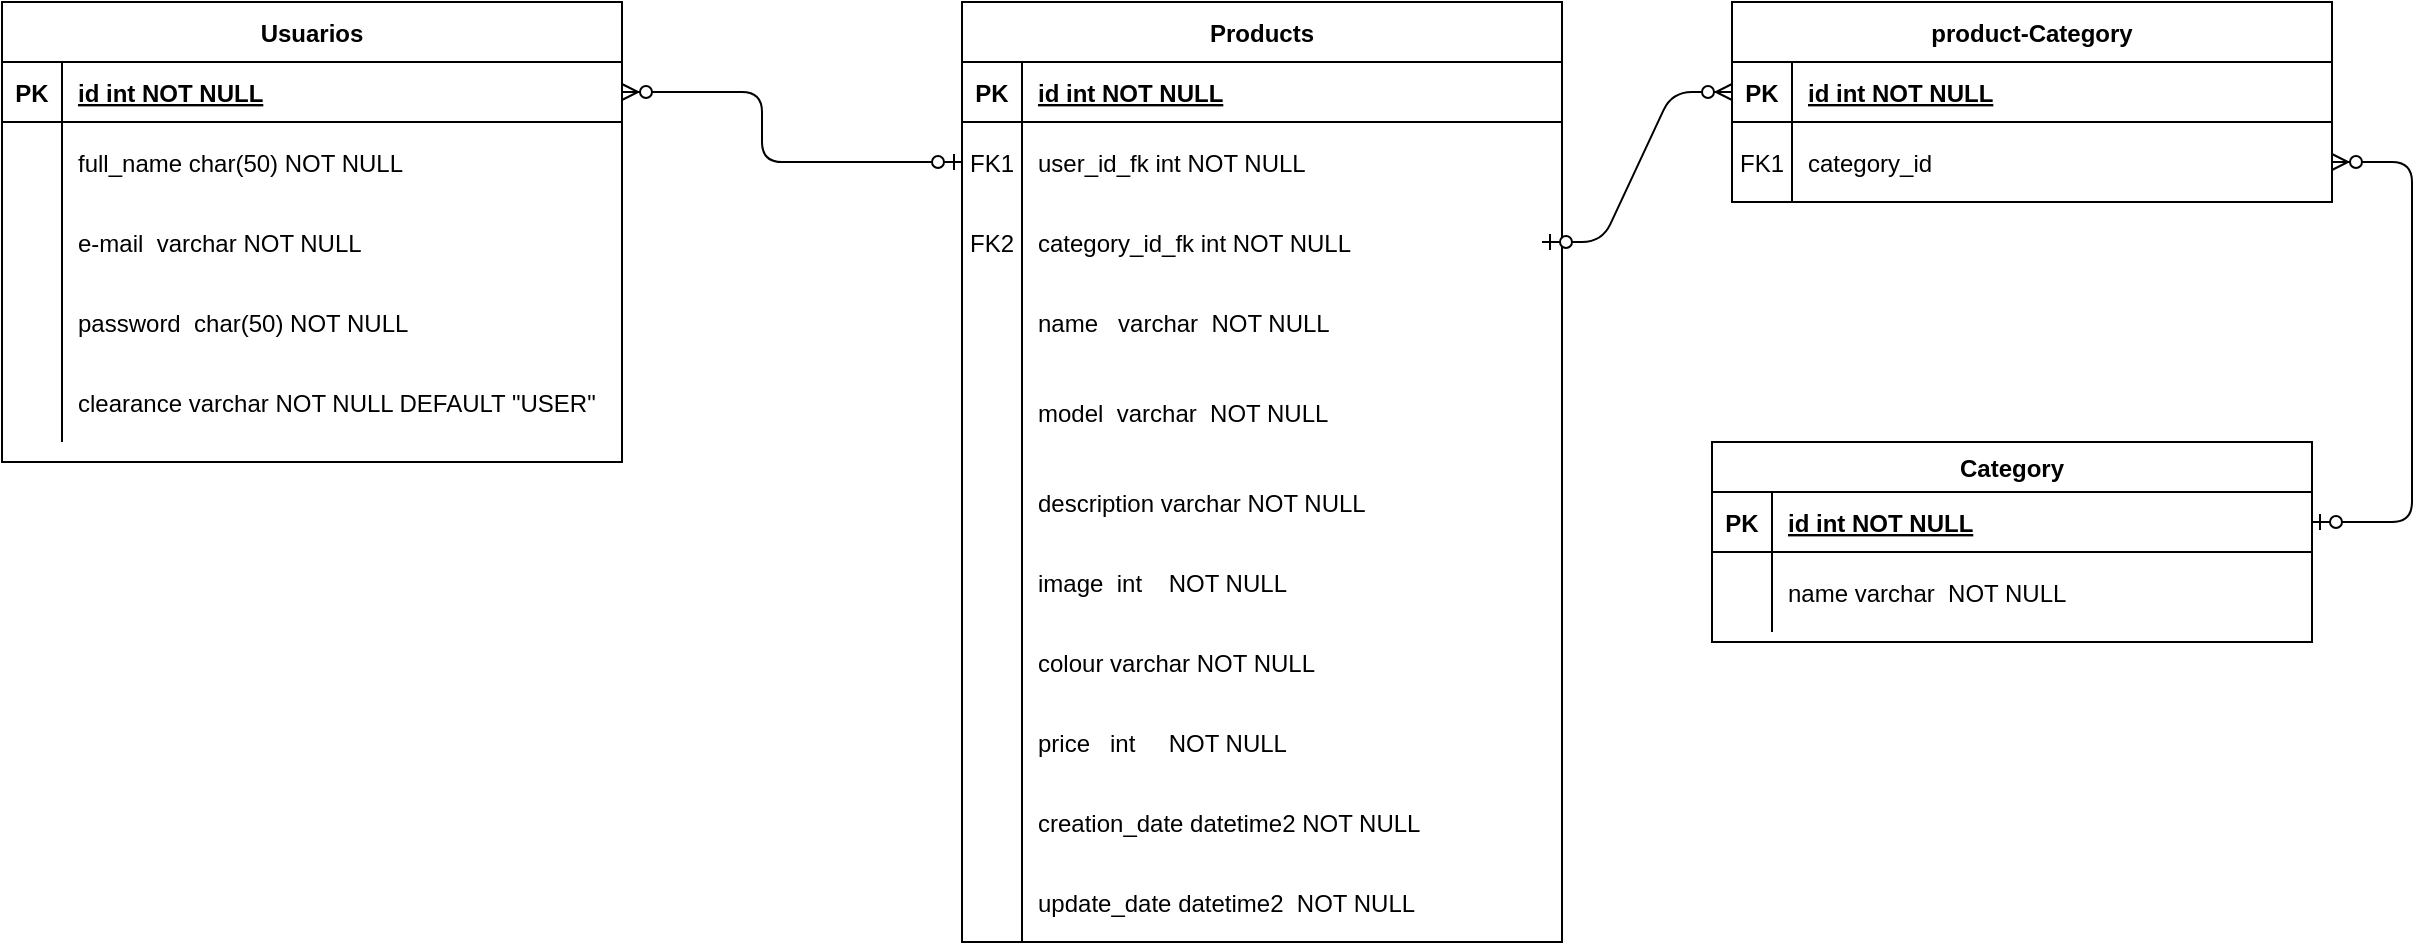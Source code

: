 <mxfile version="15.4.1" type="device"><diagram id="EL1LzUMzObdaMG3C9GH0" name="Page-1"><mxGraphModel dx="1865" dy="575" grid="1" gridSize="10" guides="1" tooltips="1" connect="1" arrows="1" fold="1" page="1" pageScale="1" pageWidth="827" pageHeight="1169" math="0" shadow="0"><root><mxCell id="0"/><mxCell id="1" parent="0"/><mxCell id="G8JcatwkSZtqLSMLtniS-4" value="Usuarios" style="shape=table;startSize=30;container=1;collapsible=1;childLayout=tableLayout;fixedRows=1;rowLines=0;fontStyle=1;align=center;resizeLast=1;" vertex="1" parent="1"><mxGeometry x="-550" y="80" width="310" height="230" as="geometry"><mxRectangle x="500" y="120" width="80" height="30" as="alternateBounds"/></mxGeometry></mxCell><mxCell id="G8JcatwkSZtqLSMLtniS-5" value="" style="shape=partialRectangle;collapsible=0;dropTarget=0;pointerEvents=0;fillColor=none;points=[[0,0.5],[1,0.5]];portConstraint=eastwest;top=0;left=0;right=0;bottom=1;" vertex="1" parent="G8JcatwkSZtqLSMLtniS-4"><mxGeometry y="30" width="310" height="30" as="geometry"/></mxCell><mxCell id="G8JcatwkSZtqLSMLtniS-6" value="PK" style="shape=partialRectangle;overflow=hidden;connectable=0;fillColor=none;top=0;left=0;bottom=0;right=0;fontStyle=1;" vertex="1" parent="G8JcatwkSZtqLSMLtniS-5"><mxGeometry width="30.0" height="30" as="geometry"><mxRectangle width="30.0" height="30" as="alternateBounds"/></mxGeometry></mxCell><mxCell id="G8JcatwkSZtqLSMLtniS-7" value="id int NOT NULL " style="shape=partialRectangle;overflow=hidden;connectable=0;fillColor=none;top=0;left=0;bottom=0;right=0;align=left;spacingLeft=6;fontStyle=5;" vertex="1" parent="G8JcatwkSZtqLSMLtniS-5"><mxGeometry x="30.0" width="280" height="30" as="geometry"><mxRectangle width="280" height="30" as="alternateBounds"/></mxGeometry></mxCell><mxCell id="G8JcatwkSZtqLSMLtniS-8" value="" style="shape=partialRectangle;collapsible=0;dropTarget=0;pointerEvents=0;fillColor=none;points=[[0,0.5],[1,0.5]];portConstraint=eastwest;top=0;left=0;right=0;bottom=0;" vertex="1" parent="G8JcatwkSZtqLSMLtniS-4"><mxGeometry y="60" width="310" height="40" as="geometry"/></mxCell><mxCell id="G8JcatwkSZtqLSMLtniS-9" value="" style="shape=partialRectangle;overflow=hidden;connectable=0;fillColor=none;top=0;left=0;bottom=0;right=0;" vertex="1" parent="G8JcatwkSZtqLSMLtniS-8"><mxGeometry width="30.0" height="40" as="geometry"><mxRectangle width="30.0" height="40" as="alternateBounds"/></mxGeometry></mxCell><mxCell id="G8JcatwkSZtqLSMLtniS-10" value="full_name char(50) NOT NULL" style="shape=partialRectangle;overflow=hidden;connectable=0;fillColor=none;top=0;left=0;bottom=0;right=0;align=left;spacingLeft=6;" vertex="1" parent="G8JcatwkSZtqLSMLtniS-8"><mxGeometry x="30.0" width="280" height="40" as="geometry"><mxRectangle width="280" height="40" as="alternateBounds"/></mxGeometry></mxCell><mxCell id="G8JcatwkSZtqLSMLtniS-17" style="shape=partialRectangle;collapsible=0;dropTarget=0;pointerEvents=0;fillColor=none;points=[[0,0.5],[1,0.5]];portConstraint=eastwest;top=0;left=0;right=0;bottom=0;" vertex="1" parent="G8JcatwkSZtqLSMLtniS-4"><mxGeometry y="100" width="310" height="40" as="geometry"/></mxCell><mxCell id="G8JcatwkSZtqLSMLtniS-18" style="shape=partialRectangle;overflow=hidden;connectable=0;fillColor=none;top=0;left=0;bottom=0;right=0;" vertex="1" parent="G8JcatwkSZtqLSMLtniS-17"><mxGeometry width="30.0" height="40" as="geometry"><mxRectangle width="30.0" height="40" as="alternateBounds"/></mxGeometry></mxCell><mxCell id="G8JcatwkSZtqLSMLtniS-19" value="e-mail  varchar NOT NULL" style="shape=partialRectangle;overflow=hidden;connectable=0;fillColor=none;top=0;left=0;bottom=0;right=0;align=left;spacingLeft=6;" vertex="1" parent="G8JcatwkSZtqLSMLtniS-17"><mxGeometry x="30.0" width="280" height="40" as="geometry"><mxRectangle width="280" height="40" as="alternateBounds"/></mxGeometry></mxCell><mxCell id="G8JcatwkSZtqLSMLtniS-11" style="shape=partialRectangle;collapsible=0;dropTarget=0;pointerEvents=0;fillColor=none;points=[[0,0.5],[1,0.5]];portConstraint=eastwest;top=0;left=0;right=0;bottom=0;" vertex="1" parent="G8JcatwkSZtqLSMLtniS-4"><mxGeometry y="140" width="310" height="40" as="geometry"/></mxCell><mxCell id="G8JcatwkSZtqLSMLtniS-12" style="shape=partialRectangle;overflow=hidden;connectable=0;fillColor=none;top=0;left=0;bottom=0;right=0;" vertex="1" parent="G8JcatwkSZtqLSMLtniS-11"><mxGeometry width="30.0" height="40" as="geometry"><mxRectangle width="30.0" height="40" as="alternateBounds"/></mxGeometry></mxCell><mxCell id="G8JcatwkSZtqLSMLtniS-13" value="password  char(50) NOT NULL" style="shape=partialRectangle;overflow=hidden;connectable=0;fillColor=none;top=0;left=0;bottom=0;right=0;align=left;spacingLeft=6;" vertex="1" parent="G8JcatwkSZtqLSMLtniS-11"><mxGeometry x="30.0" width="280" height="40" as="geometry"><mxRectangle width="280" height="40" as="alternateBounds"/></mxGeometry></mxCell><mxCell id="G8JcatwkSZtqLSMLtniS-20" style="shape=partialRectangle;collapsible=0;dropTarget=0;pointerEvents=0;fillColor=none;points=[[0,0.5],[1,0.5]];portConstraint=eastwest;top=0;left=0;right=0;bottom=0;" vertex="1" parent="G8JcatwkSZtqLSMLtniS-4"><mxGeometry y="180" width="310" height="40" as="geometry"/></mxCell><mxCell id="G8JcatwkSZtqLSMLtniS-21" style="shape=partialRectangle;overflow=hidden;connectable=0;fillColor=none;top=0;left=0;bottom=0;right=0;" vertex="1" parent="G8JcatwkSZtqLSMLtniS-20"><mxGeometry width="30.0" height="40" as="geometry"><mxRectangle width="30.0" height="40" as="alternateBounds"/></mxGeometry></mxCell><mxCell id="G8JcatwkSZtqLSMLtniS-22" value="clearance varchar NOT NULL DEFAULT &quot;USER&quot; " style="shape=partialRectangle;overflow=hidden;connectable=0;fillColor=none;top=0;left=0;bottom=0;right=0;align=left;spacingLeft=6;" vertex="1" parent="G8JcatwkSZtqLSMLtniS-20"><mxGeometry x="30.0" width="280" height="40" as="geometry"><mxRectangle width="280" height="40" as="alternateBounds"/></mxGeometry></mxCell><mxCell id="G8JcatwkSZtqLSMLtniS-24" value="Products" style="shape=table;startSize=30;container=1;collapsible=1;childLayout=tableLayout;fixedRows=1;rowLines=0;fontStyle=1;align=center;resizeLast=1;" vertex="1" parent="1"><mxGeometry x="-70" y="80" width="300" height="470" as="geometry"><mxRectangle x="80" y="160" width="70" height="30" as="alternateBounds"/></mxGeometry></mxCell><mxCell id="G8JcatwkSZtqLSMLtniS-25" value="" style="shape=partialRectangle;collapsible=0;dropTarget=0;pointerEvents=0;fillColor=none;points=[[0,0.5],[1,0.5]];portConstraint=eastwest;top=0;left=0;right=0;bottom=1;" vertex="1" parent="G8JcatwkSZtqLSMLtniS-24"><mxGeometry y="30" width="300" height="30" as="geometry"/></mxCell><mxCell id="G8JcatwkSZtqLSMLtniS-26" value="PK" style="shape=partialRectangle;overflow=hidden;connectable=0;fillColor=none;top=0;left=0;bottom=0;right=0;fontStyle=1;" vertex="1" parent="G8JcatwkSZtqLSMLtniS-25"><mxGeometry width="30" height="30" as="geometry"><mxRectangle width="30" height="30" as="alternateBounds"/></mxGeometry></mxCell><mxCell id="G8JcatwkSZtqLSMLtniS-27" value="id int NOT NULL " style="shape=partialRectangle;overflow=hidden;connectable=0;fillColor=none;top=0;left=0;bottom=0;right=0;align=left;spacingLeft=6;fontStyle=5;" vertex="1" parent="G8JcatwkSZtqLSMLtniS-25"><mxGeometry x="30" width="270" height="30" as="geometry"><mxRectangle width="270" height="30" as="alternateBounds"/></mxGeometry></mxCell><mxCell id="G8JcatwkSZtqLSMLtniS-28" value="" style="shape=partialRectangle;collapsible=0;dropTarget=0;pointerEvents=0;fillColor=none;points=[[0,0.5],[1,0.5]];portConstraint=eastwest;top=0;left=0;right=0;bottom=0;" vertex="1" parent="G8JcatwkSZtqLSMLtniS-24"><mxGeometry y="60" width="300" height="40" as="geometry"/></mxCell><mxCell id="G8JcatwkSZtqLSMLtniS-29" value="FK1" style="shape=partialRectangle;overflow=hidden;connectable=0;fillColor=none;top=0;left=0;bottom=0;right=0;" vertex="1" parent="G8JcatwkSZtqLSMLtniS-28"><mxGeometry width="30" height="40" as="geometry"><mxRectangle width="30" height="40" as="alternateBounds"/></mxGeometry></mxCell><mxCell id="G8JcatwkSZtqLSMLtniS-30" value="user_id_fk int NOT NULL" style="shape=partialRectangle;overflow=hidden;connectable=0;fillColor=none;top=0;left=0;bottom=0;right=0;align=left;spacingLeft=6;" vertex="1" parent="G8JcatwkSZtqLSMLtniS-28"><mxGeometry x="30" width="270" height="40" as="geometry"><mxRectangle width="270" height="40" as="alternateBounds"/></mxGeometry></mxCell><mxCell id="G8JcatwkSZtqLSMLtniS-31" style="shape=partialRectangle;collapsible=0;dropTarget=0;pointerEvents=0;fillColor=none;points=[[0,0.5],[1,0.5]];portConstraint=eastwest;top=0;left=0;right=0;bottom=0;" vertex="1" parent="G8JcatwkSZtqLSMLtniS-24"><mxGeometry y="100" width="300" height="40" as="geometry"/></mxCell><mxCell id="G8JcatwkSZtqLSMLtniS-32" value="FK2" style="shape=partialRectangle;overflow=hidden;connectable=0;fillColor=none;top=0;left=0;bottom=0;right=0;" vertex="1" parent="G8JcatwkSZtqLSMLtniS-31"><mxGeometry width="30" height="40" as="geometry"><mxRectangle width="30" height="40" as="alternateBounds"/></mxGeometry></mxCell><mxCell id="G8JcatwkSZtqLSMLtniS-33" value="category_id_fk int NOT NULL" style="shape=partialRectangle;overflow=hidden;connectable=0;fillColor=none;top=0;left=0;bottom=0;right=0;align=left;spacingLeft=6;" vertex="1" parent="G8JcatwkSZtqLSMLtniS-31"><mxGeometry x="30" width="270" height="40" as="geometry"><mxRectangle width="270" height="40" as="alternateBounds"/></mxGeometry></mxCell><mxCell id="G8JcatwkSZtqLSMLtniS-34" style="shape=partialRectangle;collapsible=0;dropTarget=0;pointerEvents=0;fillColor=none;points=[[0,0.5],[1,0.5]];portConstraint=eastwest;top=0;left=0;right=0;bottom=0;" vertex="1" parent="G8JcatwkSZtqLSMLtniS-24"><mxGeometry y="140" width="300" height="40" as="geometry"/></mxCell><mxCell id="G8JcatwkSZtqLSMLtniS-35" style="shape=partialRectangle;overflow=hidden;connectable=0;fillColor=none;top=0;left=0;bottom=0;right=0;" vertex="1" parent="G8JcatwkSZtqLSMLtniS-34"><mxGeometry width="30" height="40" as="geometry"><mxRectangle width="30" height="40" as="alternateBounds"/></mxGeometry></mxCell><mxCell id="G8JcatwkSZtqLSMLtniS-36" value="name   varchar  NOT NULL" style="shape=partialRectangle;overflow=hidden;connectable=0;fillColor=none;top=0;left=0;bottom=0;right=0;align=left;spacingLeft=6;" vertex="1" parent="G8JcatwkSZtqLSMLtniS-34"><mxGeometry x="30" width="270" height="40" as="geometry"><mxRectangle width="270" height="40" as="alternateBounds"/></mxGeometry></mxCell><mxCell id="G8JcatwkSZtqLSMLtniS-46" style="shape=partialRectangle;collapsible=0;dropTarget=0;pointerEvents=0;fillColor=none;points=[[0,0.5],[1,0.5]];portConstraint=eastwest;top=0;left=0;right=0;bottom=0;" vertex="1" parent="G8JcatwkSZtqLSMLtniS-24"><mxGeometry y="180" width="300" height="50" as="geometry"/></mxCell><mxCell id="G8JcatwkSZtqLSMLtniS-47" style="shape=partialRectangle;overflow=hidden;connectable=0;fillColor=none;top=0;left=0;bottom=0;right=0;" vertex="1" parent="G8JcatwkSZtqLSMLtniS-46"><mxGeometry width="30" height="50" as="geometry"><mxRectangle width="30" height="50" as="alternateBounds"/></mxGeometry></mxCell><mxCell id="G8JcatwkSZtqLSMLtniS-48" value="model  varchar  NOT NULL" style="shape=partialRectangle;overflow=hidden;connectable=0;fillColor=none;top=0;left=0;bottom=0;right=0;align=left;spacingLeft=6;" vertex="1" parent="G8JcatwkSZtqLSMLtniS-46"><mxGeometry x="30" width="270" height="50" as="geometry"><mxRectangle width="270" height="50" as="alternateBounds"/></mxGeometry></mxCell><mxCell id="G8JcatwkSZtqLSMLtniS-43" style="shape=partialRectangle;collapsible=0;dropTarget=0;pointerEvents=0;fillColor=none;points=[[0,0.5],[1,0.5]];portConstraint=eastwest;top=0;left=0;right=0;bottom=0;" vertex="1" parent="G8JcatwkSZtqLSMLtniS-24"><mxGeometry y="230" width="300" height="40" as="geometry"/></mxCell><mxCell id="G8JcatwkSZtqLSMLtniS-44" style="shape=partialRectangle;overflow=hidden;connectable=0;fillColor=none;top=0;left=0;bottom=0;right=0;" vertex="1" parent="G8JcatwkSZtqLSMLtniS-43"><mxGeometry width="30" height="40" as="geometry"><mxRectangle width="30" height="40" as="alternateBounds"/></mxGeometry></mxCell><mxCell id="G8JcatwkSZtqLSMLtniS-45" value="description varchar NOT NULL" style="shape=partialRectangle;overflow=hidden;connectable=0;fillColor=none;top=0;left=0;bottom=0;right=0;align=left;spacingLeft=6;" vertex="1" parent="G8JcatwkSZtqLSMLtniS-43"><mxGeometry x="30" width="270" height="40" as="geometry"><mxRectangle width="270" height="40" as="alternateBounds"/></mxGeometry></mxCell><mxCell id="G8JcatwkSZtqLSMLtniS-69" style="shape=partialRectangle;collapsible=0;dropTarget=0;pointerEvents=0;fillColor=none;points=[[0,0.5],[1,0.5]];portConstraint=eastwest;top=0;left=0;right=0;bottom=0;" vertex="1" parent="G8JcatwkSZtqLSMLtniS-24"><mxGeometry y="270" width="300" height="40" as="geometry"/></mxCell><mxCell id="G8JcatwkSZtqLSMLtniS-70" style="shape=partialRectangle;overflow=hidden;connectable=0;fillColor=none;top=0;left=0;bottom=0;right=0;" vertex="1" parent="G8JcatwkSZtqLSMLtniS-69"><mxGeometry width="30" height="40" as="geometry"><mxRectangle width="30" height="40" as="alternateBounds"/></mxGeometry></mxCell><mxCell id="G8JcatwkSZtqLSMLtniS-71" value="image  int    NOT NULL" style="shape=partialRectangle;overflow=hidden;connectable=0;fillColor=none;top=0;left=0;bottom=0;right=0;align=left;spacingLeft=6;" vertex="1" parent="G8JcatwkSZtqLSMLtniS-69"><mxGeometry x="30" width="270" height="40" as="geometry"><mxRectangle width="270" height="40" as="alternateBounds"/></mxGeometry></mxCell><mxCell id="G8JcatwkSZtqLSMLtniS-72" style="shape=partialRectangle;collapsible=0;dropTarget=0;pointerEvents=0;fillColor=none;points=[[0,0.5],[1,0.5]];portConstraint=eastwest;top=0;left=0;right=0;bottom=0;" vertex="1" parent="G8JcatwkSZtqLSMLtniS-24"><mxGeometry y="310" width="300" height="40" as="geometry"/></mxCell><mxCell id="G8JcatwkSZtqLSMLtniS-73" style="shape=partialRectangle;overflow=hidden;connectable=0;fillColor=none;top=0;left=0;bottom=0;right=0;" vertex="1" parent="G8JcatwkSZtqLSMLtniS-72"><mxGeometry width="30" height="40" as="geometry"><mxRectangle width="30" height="40" as="alternateBounds"/></mxGeometry></mxCell><mxCell id="G8JcatwkSZtqLSMLtniS-74" value="colour varchar NOT NULL" style="shape=partialRectangle;overflow=hidden;connectable=0;fillColor=none;top=0;left=0;bottom=0;right=0;align=left;spacingLeft=6;" vertex="1" parent="G8JcatwkSZtqLSMLtniS-72"><mxGeometry x="30" width="270" height="40" as="geometry"><mxRectangle width="270" height="40" as="alternateBounds"/></mxGeometry></mxCell><mxCell id="G8JcatwkSZtqLSMLtniS-66" style="shape=partialRectangle;collapsible=0;dropTarget=0;pointerEvents=0;fillColor=none;points=[[0,0.5],[1,0.5]];portConstraint=eastwest;top=0;left=0;right=0;bottom=0;" vertex="1" parent="G8JcatwkSZtqLSMLtniS-24"><mxGeometry y="350" width="300" height="40" as="geometry"/></mxCell><mxCell id="G8JcatwkSZtqLSMLtniS-67" style="shape=partialRectangle;overflow=hidden;connectable=0;fillColor=none;top=0;left=0;bottom=0;right=0;" vertex="1" parent="G8JcatwkSZtqLSMLtniS-66"><mxGeometry width="30" height="40" as="geometry"><mxRectangle width="30" height="40" as="alternateBounds"/></mxGeometry></mxCell><mxCell id="G8JcatwkSZtqLSMLtniS-68" value="price   int     NOT NULL" style="shape=partialRectangle;overflow=hidden;connectable=0;fillColor=none;top=0;left=0;bottom=0;right=0;align=left;spacingLeft=6;" vertex="1" parent="G8JcatwkSZtqLSMLtniS-66"><mxGeometry x="30" width="270" height="40" as="geometry"><mxRectangle width="270" height="40" as="alternateBounds"/></mxGeometry></mxCell><mxCell id="G8JcatwkSZtqLSMLtniS-37" value="" style="shape=partialRectangle;collapsible=0;dropTarget=0;pointerEvents=0;fillColor=none;points=[[0,0.5],[1,0.5]];portConstraint=eastwest;top=0;left=0;right=0;bottom=0;" vertex="1" parent="G8JcatwkSZtqLSMLtniS-24"><mxGeometry y="390" width="300" height="40" as="geometry"/></mxCell><mxCell id="G8JcatwkSZtqLSMLtniS-38" value="" style="shape=partialRectangle;overflow=hidden;connectable=0;fillColor=none;top=0;left=0;bottom=0;right=0;" vertex="1" parent="G8JcatwkSZtqLSMLtniS-37"><mxGeometry width="30" height="40" as="geometry"><mxRectangle width="30" height="40" as="alternateBounds"/></mxGeometry></mxCell><mxCell id="G8JcatwkSZtqLSMLtniS-39" value="creation_date datetime2 NOT NULL" style="shape=partialRectangle;overflow=hidden;connectable=0;fillColor=none;top=0;left=0;bottom=0;right=0;align=left;spacingLeft=6;" vertex="1" parent="G8JcatwkSZtqLSMLtniS-37"><mxGeometry x="30" width="270" height="40" as="geometry"><mxRectangle width="270" height="40" as="alternateBounds"/></mxGeometry></mxCell><mxCell id="G8JcatwkSZtqLSMLtniS-40" style="shape=partialRectangle;collapsible=0;dropTarget=0;pointerEvents=0;fillColor=none;points=[[0,0.5],[1,0.5]];portConstraint=eastwest;top=0;left=0;right=0;bottom=0;" vertex="1" parent="G8JcatwkSZtqLSMLtniS-24"><mxGeometry y="430" width="300" height="40" as="geometry"/></mxCell><mxCell id="G8JcatwkSZtqLSMLtniS-41" style="shape=partialRectangle;overflow=hidden;connectable=0;fillColor=none;top=0;left=0;bottom=0;right=0;" vertex="1" parent="G8JcatwkSZtqLSMLtniS-40"><mxGeometry width="30" height="40" as="geometry"><mxRectangle width="30" height="40" as="alternateBounds"/></mxGeometry></mxCell><mxCell id="G8JcatwkSZtqLSMLtniS-42" value="update_date datetime2  NOT NULL" style="shape=partialRectangle;overflow=hidden;connectable=0;fillColor=none;top=0;left=0;bottom=0;right=0;align=left;spacingLeft=6;" vertex="1" parent="G8JcatwkSZtqLSMLtniS-40"><mxGeometry x="30" width="270" height="40" as="geometry"><mxRectangle width="270" height="40" as="alternateBounds"/></mxGeometry></mxCell><mxCell id="G8JcatwkSZtqLSMLtniS-49" value="" style="fontSize=12;html=1;endArrow=ERzeroToMany;startArrow=ERzeroToOne;edgeStyle=elbowEdgeStyle;entryX=1;entryY=0.5;entryDx=0;entryDy=0;exitX=0;exitY=0.5;exitDx=0;exitDy=0;" edge="1" parent="1" source="G8JcatwkSZtqLSMLtniS-28" target="G8JcatwkSZtqLSMLtniS-5"><mxGeometry width="100" height="100" relative="1" as="geometry"><mxPoint x="-130" y="140" as="sourcePoint"/><mxPoint x="-120" y="205" as="targetPoint"/><Array as="points"><mxPoint x="-170" y="140"/></Array></mxGeometry></mxCell><mxCell id="G8JcatwkSZtqLSMLtniS-50" value="Category" style="shape=table;startSize=25;container=1;collapsible=1;childLayout=tableLayout;fixedRows=1;rowLines=0;fontStyle=1;align=center;resizeLast=1;" vertex="1" parent="1"><mxGeometry x="305" y="300" width="300" height="100" as="geometry"><mxRectangle x="500" y="305" width="80" height="30" as="alternateBounds"/></mxGeometry></mxCell><mxCell id="G8JcatwkSZtqLSMLtniS-51" value="" style="shape=partialRectangle;collapsible=0;dropTarget=0;pointerEvents=0;fillColor=none;points=[[0,0.5],[1,0.5]];portConstraint=eastwest;top=0;left=0;right=0;bottom=1;" vertex="1" parent="G8JcatwkSZtqLSMLtniS-50"><mxGeometry y="25" width="300" height="30" as="geometry"/></mxCell><mxCell id="G8JcatwkSZtqLSMLtniS-52" value="PK" style="shape=partialRectangle;overflow=hidden;connectable=0;fillColor=none;top=0;left=0;bottom=0;right=0;fontStyle=1;" vertex="1" parent="G8JcatwkSZtqLSMLtniS-51"><mxGeometry width="30" height="30" as="geometry"><mxRectangle width="30" height="30" as="alternateBounds"/></mxGeometry></mxCell><mxCell id="G8JcatwkSZtqLSMLtniS-53" value="id int NOT NULL " style="shape=partialRectangle;overflow=hidden;connectable=0;fillColor=none;top=0;left=0;bottom=0;right=0;align=left;spacingLeft=6;fontStyle=5;" vertex="1" parent="G8JcatwkSZtqLSMLtniS-51"><mxGeometry x="30" width="270" height="30" as="geometry"><mxRectangle width="270" height="30" as="alternateBounds"/></mxGeometry></mxCell><mxCell id="G8JcatwkSZtqLSMLtniS-54" style="shape=partialRectangle;collapsible=0;dropTarget=0;pointerEvents=0;fillColor=none;points=[[0,0.5],[1,0.5]];portConstraint=eastwest;top=0;left=0;right=0;bottom=0;" vertex="1" parent="G8JcatwkSZtqLSMLtniS-50"><mxGeometry y="55" width="300" height="40" as="geometry"/></mxCell><mxCell id="G8JcatwkSZtqLSMLtniS-55" style="shape=partialRectangle;overflow=hidden;connectable=0;fillColor=none;top=0;left=0;bottom=0;right=0;" vertex="1" parent="G8JcatwkSZtqLSMLtniS-54"><mxGeometry width="30" height="40" as="geometry"><mxRectangle width="30" height="40" as="alternateBounds"/></mxGeometry></mxCell><mxCell id="G8JcatwkSZtqLSMLtniS-56" value="name varchar  NOT NULL" style="shape=partialRectangle;overflow=hidden;connectable=0;fillColor=none;top=0;left=0;bottom=0;right=0;align=left;spacingLeft=6;" vertex="1" parent="G8JcatwkSZtqLSMLtniS-54"><mxGeometry x="30" width="270" height="40" as="geometry"><mxRectangle width="270" height="40" as="alternateBounds"/></mxGeometry></mxCell><mxCell id="G8JcatwkSZtqLSMLtniS-57" value="product-Category" style="shape=table;startSize=30;container=1;collapsible=1;childLayout=tableLayout;fixedRows=1;rowLines=0;fontStyle=1;align=center;resizeLast=1;" vertex="1" parent="1"><mxGeometry x="315" y="80" width="300" height="100" as="geometry"><mxRectangle x="500" y="305" width="80" height="30" as="alternateBounds"/></mxGeometry></mxCell><mxCell id="G8JcatwkSZtqLSMLtniS-58" value="" style="shape=partialRectangle;collapsible=0;dropTarget=0;pointerEvents=0;fillColor=none;points=[[0,0.5],[1,0.5]];portConstraint=eastwest;top=0;left=0;right=0;bottom=1;" vertex="1" parent="G8JcatwkSZtqLSMLtniS-57"><mxGeometry y="30" width="300" height="30" as="geometry"/></mxCell><mxCell id="G8JcatwkSZtqLSMLtniS-59" value="PK" style="shape=partialRectangle;overflow=hidden;connectable=0;fillColor=none;top=0;left=0;bottom=0;right=0;fontStyle=1;" vertex="1" parent="G8JcatwkSZtqLSMLtniS-58"><mxGeometry width="30" height="30" as="geometry"><mxRectangle width="30" height="30" as="alternateBounds"/></mxGeometry></mxCell><mxCell id="G8JcatwkSZtqLSMLtniS-60" value="id int NOT NULL " style="shape=partialRectangle;overflow=hidden;connectable=0;fillColor=none;top=0;left=0;bottom=0;right=0;align=left;spacingLeft=6;fontStyle=5;" vertex="1" parent="G8JcatwkSZtqLSMLtniS-58"><mxGeometry x="30" width="270" height="30" as="geometry"><mxRectangle width="270" height="30" as="alternateBounds"/></mxGeometry></mxCell><mxCell id="G8JcatwkSZtqLSMLtniS-61" style="shape=partialRectangle;collapsible=0;dropTarget=0;pointerEvents=0;fillColor=none;points=[[0,0.5],[1,0.5]];portConstraint=eastwest;top=0;left=0;right=0;bottom=0;" vertex="1" parent="G8JcatwkSZtqLSMLtniS-57"><mxGeometry y="60" width="300" height="40" as="geometry"/></mxCell><mxCell id="G8JcatwkSZtqLSMLtniS-62" value="FK1" style="shape=partialRectangle;overflow=hidden;connectable=0;fillColor=none;top=0;left=0;bottom=0;right=0;" vertex="1" parent="G8JcatwkSZtqLSMLtniS-61"><mxGeometry width="30" height="40" as="geometry"><mxRectangle width="30" height="40" as="alternateBounds"/></mxGeometry></mxCell><mxCell id="G8JcatwkSZtqLSMLtniS-63" value="category_id" style="shape=partialRectangle;overflow=hidden;connectable=0;fillColor=none;top=0;left=0;bottom=0;right=0;align=left;spacingLeft=6;" vertex="1" parent="G8JcatwkSZtqLSMLtniS-61"><mxGeometry x="30" width="270" height="40" as="geometry"><mxRectangle width="270" height="40" as="alternateBounds"/></mxGeometry></mxCell><mxCell id="G8JcatwkSZtqLSMLtniS-64" value="" style="edgeStyle=orthogonalEdgeStyle;fontSize=12;html=1;endArrow=ERzeroToMany;startArrow=ERzeroToOne;exitX=1;exitY=0.5;exitDx=0;exitDy=0;entryX=1;entryY=0.5;entryDx=0;entryDy=0;" edge="1" parent="1" source="G8JcatwkSZtqLSMLtniS-51" target="G8JcatwkSZtqLSMLtniS-61"><mxGeometry width="100" height="100" relative="1" as="geometry"><mxPoint x="445" y="275" as="sourcePoint"/><mxPoint x="645" y="110" as="targetPoint"/><Array as="points"><mxPoint x="655" y="340"/><mxPoint x="655" y="160"/></Array></mxGeometry></mxCell><mxCell id="G8JcatwkSZtqLSMLtniS-65" value="" style="edgeStyle=entityRelationEdgeStyle;fontSize=12;html=1;endArrow=ERzeroToMany;startArrow=ERzeroToOne;entryX=0;entryY=0.5;entryDx=0;entryDy=0;exitX=1;exitY=0.5;exitDx=0;exitDy=0;" edge="1" parent="1" target="G8JcatwkSZtqLSMLtniS-58"><mxGeometry width="100" height="100" relative="1" as="geometry"><mxPoint x="220" y="200" as="sourcePoint"/><mxPoint x="325" y="210" as="targetPoint"/></mxGeometry></mxCell></root></mxGraphModel></diagram></mxfile>